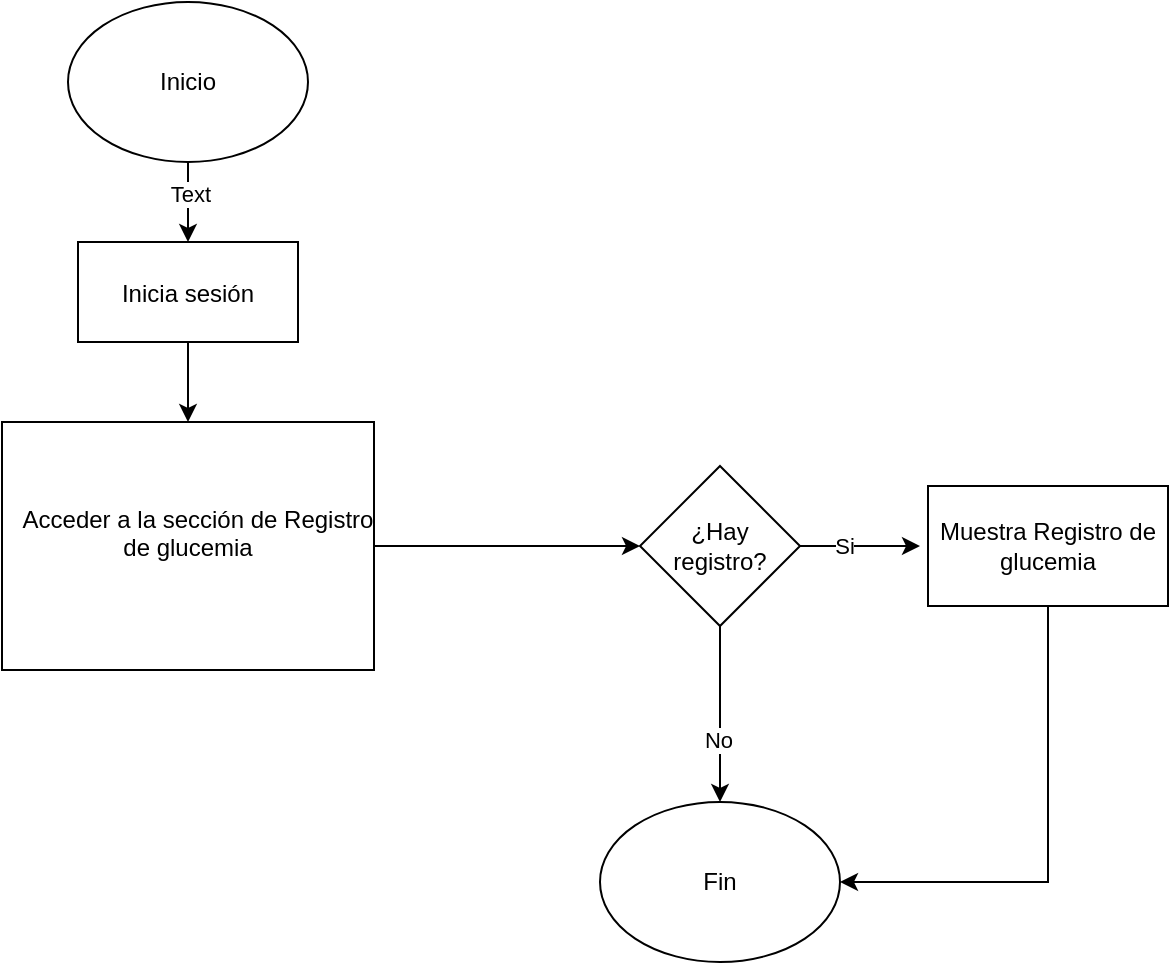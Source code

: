 <mxfile version="22.0.4" type="google">
  <diagram name="Página-1" id="oKIlooJLRSVnscNaMvM3">
    <mxGraphModel grid="0" page="0" gridSize="10" guides="1" tooltips="1" connect="1" arrows="1" fold="1" pageScale="1" pageWidth="827" pageHeight="1169" math="0" shadow="0">
      <root>
        <mxCell id="0" />
        <mxCell id="1" parent="0" />
        <mxCell id="tMBw2Dmk8AOAFGk_S65z-1" style="edgeStyle=orthogonalEdgeStyle;rounded=0;orthogonalLoop=1;jettySize=auto;html=1;entryX=0.5;entryY=0;entryDx=0;entryDy=0;" edge="1" parent="1" source="tMBw2Dmk8AOAFGk_S65z-3" target="tMBw2Dmk8AOAFGk_S65z-5">
          <mxGeometry relative="1" as="geometry" />
        </mxCell>
        <mxCell id="tMBw2Dmk8AOAFGk_S65z-2" value="Text" style="edgeLabel;html=1;align=center;verticalAlign=middle;resizable=0;points=[];" connectable="0" vertex="1" parent="tMBw2Dmk8AOAFGk_S65z-1">
          <mxGeometry x="-0.2" y="1" relative="1" as="geometry">
            <mxPoint as="offset" />
          </mxGeometry>
        </mxCell>
        <mxCell id="tMBw2Dmk8AOAFGk_S65z-3" value="Inicio" style="ellipse;whiteSpace=wrap;html=1;" vertex="1" parent="1">
          <mxGeometry x="-328" y="138" width="120" height="80" as="geometry" />
        </mxCell>
        <mxCell id="tMBw2Dmk8AOAFGk_S65z-4" style="edgeStyle=orthogonalEdgeStyle;rounded=0;orthogonalLoop=1;jettySize=auto;html=1;entryX=0.5;entryY=0;entryDx=0;entryDy=0;" edge="1" parent="1" source="tMBw2Dmk8AOAFGk_S65z-5" target="tMBw2Dmk8AOAFGk_S65z-7">
          <mxGeometry relative="1" as="geometry" />
        </mxCell>
        <mxCell id="tMBw2Dmk8AOAFGk_S65z-5" value="Inicia sesión" style="" vertex="1" parent="1">
          <mxGeometry x="-323" y="258" width="110" height="50" as="geometry" />
        </mxCell>
        <mxCell id="tMBw2Dmk8AOAFGk_S65z-6" value="" style="edgeStyle=orthogonalEdgeStyle;rounded=0;orthogonalLoop=1;jettySize=auto;html=1;" edge="1" parent="1" source="tMBw2Dmk8AOAFGk_S65z-7" target="tMBw2Dmk8AOAFGk_S65z-12">
          <mxGeometry relative="1" as="geometry" />
        </mxCell>
        <mxCell id="tMBw2Dmk8AOAFGk_S65z-7" value="   Acceder a la sección de Registro &#xa;de glucemia&#xa;" style="" vertex="1" parent="1">
          <mxGeometry x="-361" y="348" width="186" height="124" as="geometry" />
        </mxCell>
        <mxCell id="tMBw2Dmk8AOAFGk_S65z-8" value="" style="edgeStyle=orthogonalEdgeStyle;rounded=0;orthogonalLoop=1;jettySize=auto;html=1;" edge="1" parent="1" source="tMBw2Dmk8AOAFGk_S65z-12">
          <mxGeometry relative="1" as="geometry">
            <mxPoint x="98" y="410" as="targetPoint" />
          </mxGeometry>
        </mxCell>
        <mxCell id="tMBw2Dmk8AOAFGk_S65z-9" value="Si" style="edgeLabel;html=1;align=center;verticalAlign=middle;resizable=0;points=[];" connectable="0" vertex="1" parent="tMBw2Dmk8AOAFGk_S65z-8">
          <mxGeometry x="-0.273" relative="1" as="geometry">
            <mxPoint as="offset" />
          </mxGeometry>
        </mxCell>
        <mxCell id="tMBw2Dmk8AOAFGk_S65z-10" style="edgeStyle=orthogonalEdgeStyle;rounded=0;orthogonalLoop=1;jettySize=auto;html=1;" edge="1" parent="1" source="tMBw2Dmk8AOAFGk_S65z-12">
          <mxGeometry relative="1" as="geometry">
            <mxPoint x="-2" y="538" as="targetPoint" />
          </mxGeometry>
        </mxCell>
        <mxCell id="tMBw2Dmk8AOAFGk_S65z-11" value="No" style="edgeLabel;html=1;align=center;verticalAlign=middle;resizable=0;points=[];" connectable="0" vertex="1" parent="tMBw2Dmk8AOAFGk_S65z-10">
          <mxGeometry x="0.3" y="-2" relative="1" as="geometry">
            <mxPoint as="offset" />
          </mxGeometry>
        </mxCell>
        <mxCell id="tMBw2Dmk8AOAFGk_S65z-12" value="¿Hay registro?" style="rhombus;whiteSpace=wrap;html=1;" vertex="1" parent="1">
          <mxGeometry x="-42" y="370" width="80" height="80" as="geometry" />
        </mxCell>
        <mxCell id="tMBw2Dmk8AOAFGk_S65z-13" style="edgeStyle=orthogonalEdgeStyle;rounded=0;orthogonalLoop=1;jettySize=auto;html=1;entryX=1;entryY=0.5;entryDx=0;entryDy=0;exitX=0.5;exitY=1;exitDx=0;exitDy=0;" edge="1" parent="1" source="tMBw2Dmk8AOAFGk_S65z-14" target="tMBw2Dmk8AOAFGk_S65z-15">
          <mxGeometry relative="1" as="geometry">
            <mxPoint x="162" y="618" as="targetPoint" />
            <Array as="points">
              <mxPoint x="162" y="578" />
            </Array>
          </mxGeometry>
        </mxCell>
        <mxCell id="tMBw2Dmk8AOAFGk_S65z-14" value="Muestra Registro de glucemia" style="rounded=0;whiteSpace=wrap;html=1;" vertex="1" parent="1">
          <mxGeometry x="102" y="380" width="120" height="60" as="geometry" />
        </mxCell>
        <mxCell id="tMBw2Dmk8AOAFGk_S65z-15" value="Fin" style="ellipse;whiteSpace=wrap;html=1;" vertex="1" parent="1">
          <mxGeometry x="-62" y="538" width="120" height="80" as="geometry" />
        </mxCell>
      </root>
    </mxGraphModel>
  </diagram>
</mxfile>
